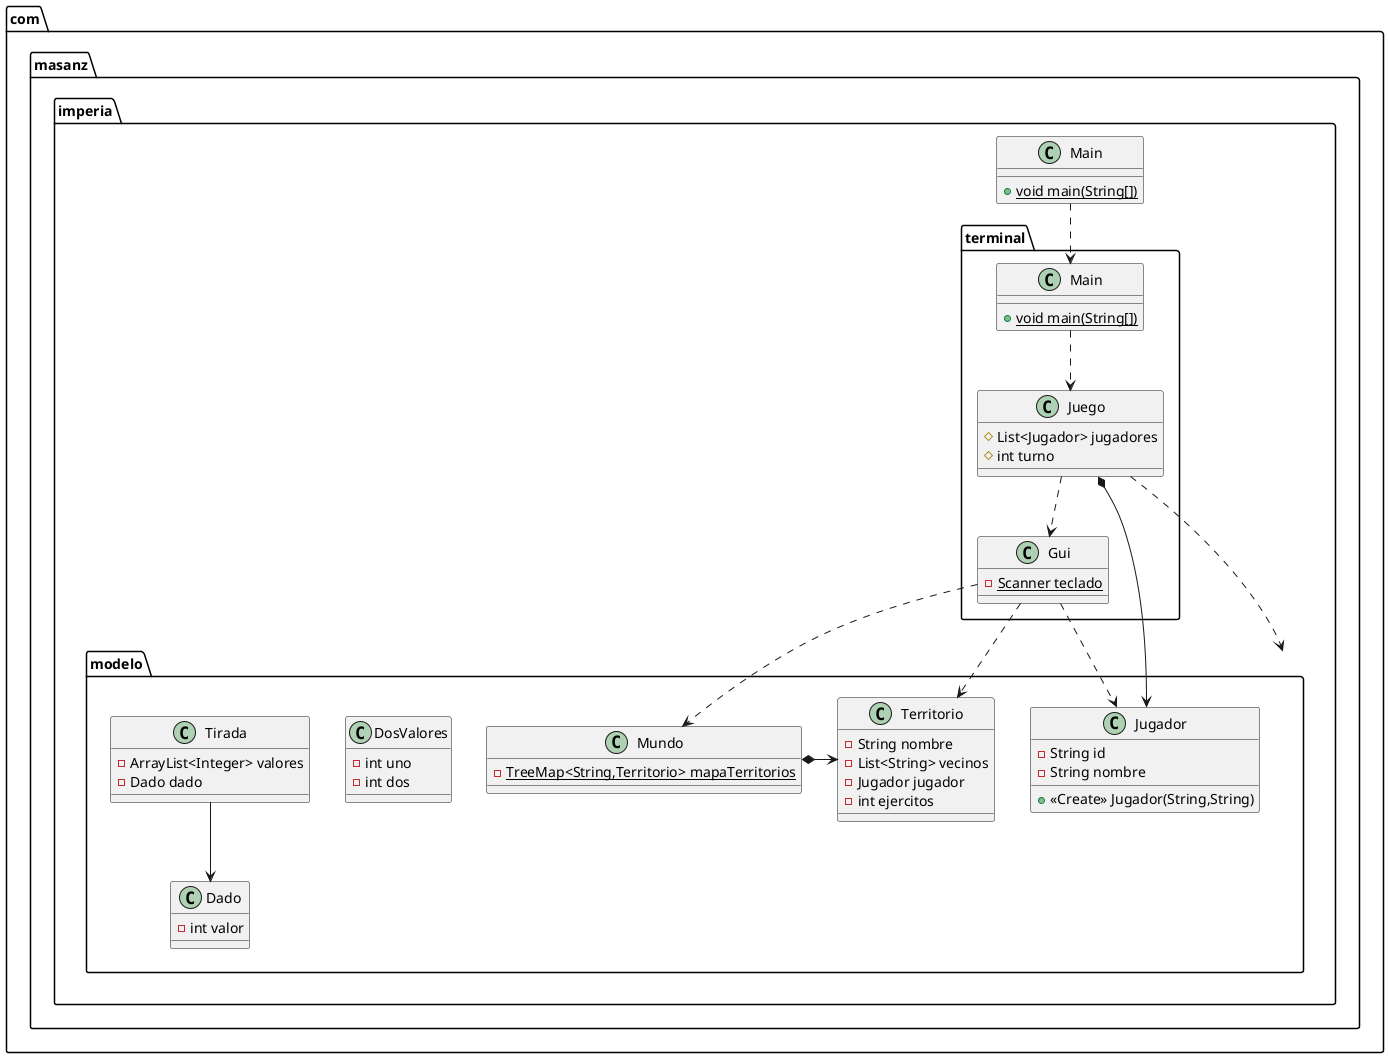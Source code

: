 @startuml
class com.masanz.imperia.modelo.DosValores {
- int uno
- int dos
}


class com.masanz.imperia.terminal.Juego {
# List<Jugador> jugadores
# int turno
}


class com.masanz.imperia.modelo.Tirada {
- ArrayList<Integer> valores
- Dado dado
}


class com.masanz.imperia.modelo.Mundo {
- {static} TreeMap<String,Territorio> mapaTerritorios
}

class com.masanz.imperia.terminal.Gui {
- {static} Scanner teclado
}


class com.masanz.imperia.terminal.Main {
+ {static} void main(String[])
}

class com.masanz.imperia.Main {
+ {static} void main(String[])
}


class com.masanz.imperia.modelo.Dado {
- int valor
}


class com.masanz.imperia.modelo.Jugador {
- String id
- String nombre
+ <<Create>> Jugador(String,String)
}


class com.masanz.imperia.modelo.Territorio {
- String nombre
- List<String> vecinos
- Jugador jugador
- int ejercitos
}

com.masanz.imperia.Main ..> com.masanz.imperia.terminal.Main
com.masanz.imperia.terminal.Main ..> com.masanz.imperia.terminal.Juego
com.masanz.imperia.terminal.Gui ..> com.masanz.imperia.modelo.Jugador
com.masanz.imperia.terminal.Gui ..> com.masanz.imperia.modelo.Mundo
com.masanz.imperia.terminal.Gui ..> com.masanz.imperia.modelo.Territorio
com.masanz.imperia.terminal.Juego *-> com.masanz.imperia.modelo.Jugador
com.masanz.imperia.terminal.Juego ..> com.masanz.imperia.terminal.Gui
com.masanz.imperia.terminal.Juego ..> com.masanz.imperia.modelo
com.masanz.imperia.modelo.Mundo *-> com.masanz.imperia.modelo.Territorio
com.masanz.imperia.modelo.Tirada --> com.masanz.imperia.modelo.Dado
@enduml